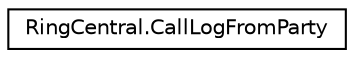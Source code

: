 digraph "Graphical Class Hierarchy"
{
 // LATEX_PDF_SIZE
  edge [fontname="Helvetica",fontsize="10",labelfontname="Helvetica",labelfontsize="10"];
  node [fontname="Helvetica",fontsize="10",shape=record];
  rankdir="LR";
  Node0 [label="RingCentral.CallLogFromParty",height=0.2,width=0.4,color="black", fillcolor="white", style="filled",URL="$classRingCentral_1_1CallLogFromParty.html",tooltip="Sender/initiator caller information"];
}
